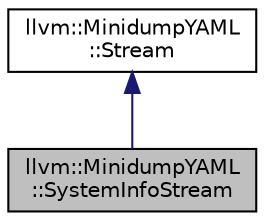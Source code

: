 digraph "llvm::MinidumpYAML::SystemInfoStream"
{
 // LATEX_PDF_SIZE
  bgcolor="transparent";
  edge [fontname="Helvetica",fontsize="10",labelfontname="Helvetica",labelfontsize="10"];
  node [fontname="Helvetica",fontsize="10",shape=record];
  Node1 [label="llvm::MinidumpYAML\l::SystemInfoStream",height=0.2,width=0.4,color="black", fillcolor="grey75", style="filled", fontcolor="black",tooltip="SystemInfo minidump stream."];
  Node2 -> Node1 [dir="back",color="midnightblue",fontsize="10",style="solid",fontname="Helvetica"];
  Node2 [label="llvm::MinidumpYAML\l::Stream",height=0.2,width=0.4,color="black",URL="$structllvm_1_1MinidumpYAML_1_1Stream.html",tooltip="The base class for all minidump streams."];
}
